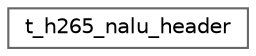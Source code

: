 digraph "类继承关系图"
{
 // LATEX_PDF_SIZE
  bgcolor="transparent";
  edge [fontname=Helvetica,fontsize=10,labelfontname=Helvetica,labelfontsize=10];
  node [fontname=Helvetica,fontsize=10,shape=box,height=0.2,width=0.4];
  rankdir="LR";
  Node0 [id="Node000000",label="t_h265_nalu_header",height=0.2,width=0.4,color="grey40", fillcolor="white", style="filled",URL="$structt__h265__nalu__header.html",tooltip=" "];
}
